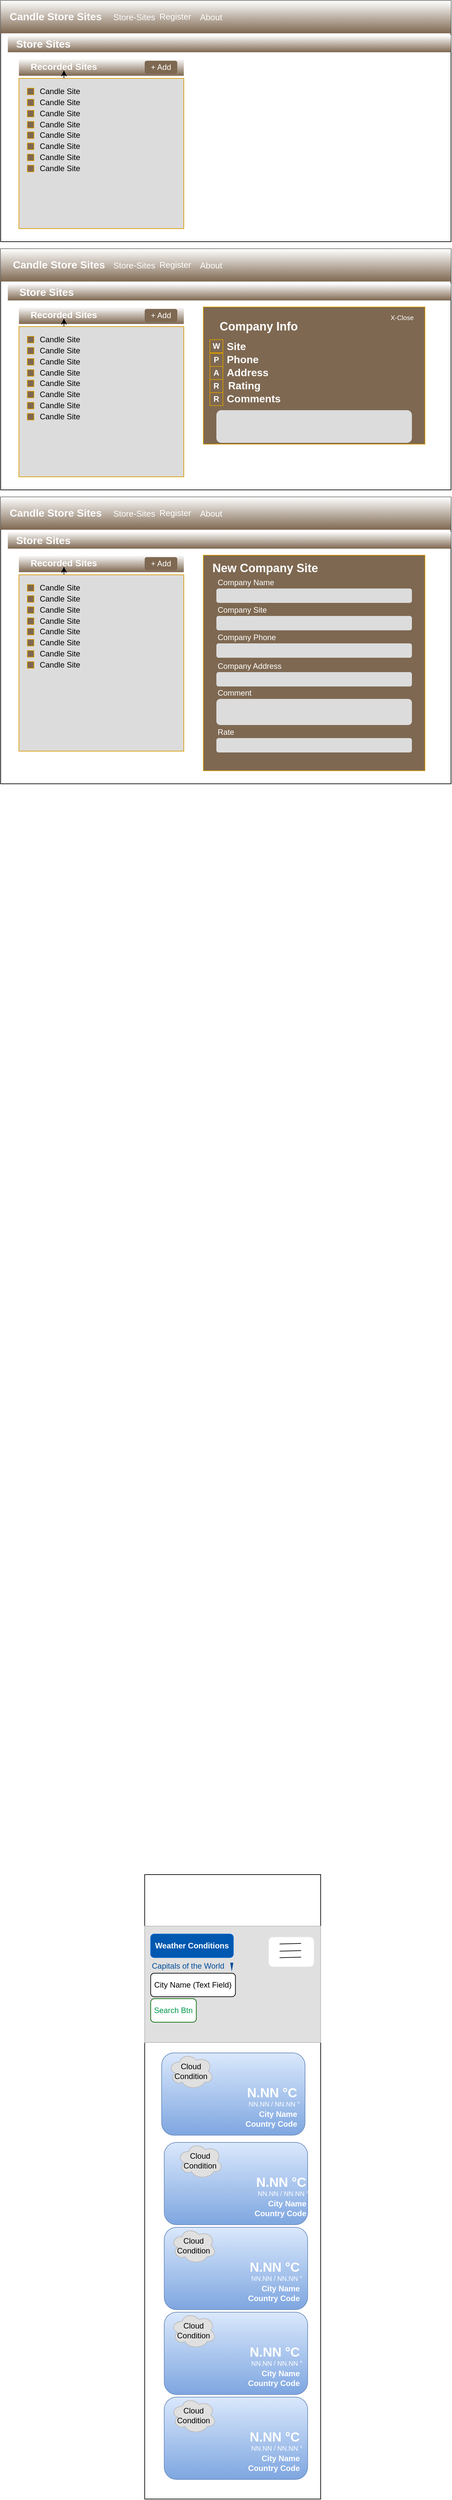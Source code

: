 <mxfile version="14.4.2" type="device"><diagram id="SYFyoVIy83W2BZnCSEMP" name="Page-1"><mxGraphModel dx="845" dy="673" grid="1" gridSize="10" guides="1" tooltips="1" connect="1" arrows="1" fold="1" page="1" pageScale="1" pageWidth="850" pageHeight="3300" math="0" shadow="0"><root><mxCell id="0"/><mxCell id="1" parent="0"/><mxCell id="ExmeZwgWRi2LQ_JcsiEo-2" value="" style="rounded=0;whiteSpace=wrap;html=1;" parent="1" vertex="1"><mxGeometry x="39" y="81" width="691" height="369" as="geometry"/></mxCell><mxCell id="ExmeZwgWRi2LQ_JcsiEo-24" value="" style="group;fillColor=#7e6851;gradientColor=#ffffff;gradientDirection=north;" parent="1" vertex="1" connectable="0"><mxGeometry x="39" y="81" width="691" height="50" as="geometry"/></mxCell><mxCell id="ExmeZwgWRi2LQ_JcsiEo-8" value="&lt;font color=&quot;#ffffff&quot; size=&quot;1&quot;&gt;&lt;b style=&quot;font-size: 16px&quot;&gt;Candle Store Sites&lt;/b&gt;&lt;/font&gt;" style="rounded=1;whiteSpace=wrap;html=1;fillColor=none;strokeColor=none;" parent="ExmeZwgWRi2LQ_JcsiEo-24" vertex="1"><mxGeometry x="9.09" y="12.07" width="150.91" height="24.14" as="geometry"/></mxCell><mxCell id="ExmeZwgWRi2LQ_JcsiEo-10" value="&lt;font style=&quot;font-size: 13px&quot; color=&quot;#ffffff&quot;&gt;Store-Sites&lt;/font&gt;" style="text;html=1;strokeColor=none;fillColor=none;align=center;verticalAlign=middle;whiteSpace=wrap;rounded=0;" parent="ExmeZwgWRi2LQ_JcsiEo-24" vertex="1"><mxGeometry x="163.658" y="19.89" width="81.829" height="10.216" as="geometry"/></mxCell><mxCell id="anFC3U50DXdzmrsT6j-z-1" value="&lt;font style=&quot;font-size: 13px&quot; color=&quot;#ffffff&quot;&gt;Register&lt;/font&gt;" style="text;html=1;strokeColor=none;fillColor=none;align=center;verticalAlign=middle;whiteSpace=wrap;rounded=0;" vertex="1" parent="ExmeZwgWRi2LQ_JcsiEo-24"><mxGeometry x="227.303" y="18.69" width="81.829" height="11.31" as="geometry"/></mxCell><mxCell id="anFC3U50DXdzmrsT6j-z-2" value="&lt;font style=&quot;font-size: 13px&quot; color=&quot;#ffffff&quot;&gt;About&lt;/font&gt;" style="text;html=1;strokeColor=none;fillColor=none;align=center;verticalAlign=middle;whiteSpace=wrap;rounded=0;" vertex="1" parent="ExmeZwgWRi2LQ_JcsiEo-24"><mxGeometry x="281.855" y="19.89" width="81.829" height="10.216" as="geometry"/></mxCell><mxCell id="ExmeZwgWRi2LQ_JcsiEo-70" value="" style="rounded=0;whiteSpace=wrap;html=1;" parent="1" vertex="1"><mxGeometry x="260" y="2950" width="270" height="956" as="geometry"/></mxCell><mxCell id="ExmeZwgWRi2LQ_JcsiEo-71" value="" style="group" parent="1" vertex="1" connectable="0"><mxGeometry x="260" y="3031" width="270" height="176" as="geometry"/></mxCell><mxCell id="ExmeZwgWRi2LQ_JcsiEo-72" value="" style="rounded=0;whiteSpace=wrap;html=1;strokeColor=#BABABA;fillColor=#E0E0E0;" parent="ExmeZwgWRi2LQ_JcsiEo-71" vertex="1"><mxGeometry y="-2.04" width="270" height="178.04" as="geometry"/></mxCell><mxCell id="ExmeZwgWRi2LQ_JcsiEo-75" value="" style="triangle;whiteSpace=wrap;html=1;direction=south;fillColor=#004C99;strokeColor=#004C99;" parent="ExmeZwgWRi2LQ_JcsiEo-71" vertex="1"><mxGeometry x="131.829" y="54.375" width="3.553" height="10.083" as="geometry"/></mxCell><mxCell id="ExmeZwgWRi2LQ_JcsiEo-73" value="&lt;font color=&quot;#ffffff&quot;&gt;&lt;b&gt;Weather Conditions&lt;/b&gt;&lt;/font&gt;" style="rounded=1;whiteSpace=wrap;html=1;strokeColor=#0066CC;fillColor=#0058B0;" parent="ExmeZwgWRi2LQ_JcsiEo-71" vertex="1"><mxGeometry x="9.2" y="10" width="126.8" height="36" as="geometry"/></mxCell><mxCell id="ExmeZwgWRi2LQ_JcsiEo-74" value="&lt;div&gt;&lt;span&gt;&lt;font color=&quot;#004c99&quot;&gt;Capitals of the World&lt;/font&gt;&lt;/span&gt;&lt;/div&gt;" style="text;html=1;strokeColor=none;fillColor=none;align=left;verticalAlign=middle;whiteSpace=wrap;rounded=0;" parent="ExmeZwgWRi2LQ_JcsiEo-71" vertex="1"><mxGeometry x="9.2" y="46.42" width="120" height="26" as="geometry"/></mxCell><mxCell id="ExmeZwgWRi2LQ_JcsiEo-76" value="City Name (Text Field)" style="rounded=1;whiteSpace=wrap;html=1;" parent="ExmeZwgWRi2LQ_JcsiEo-71" vertex="1"><mxGeometry x="9.2" y="70" width="130" height="36" as="geometry"/></mxCell><mxCell id="ExmeZwgWRi2LQ_JcsiEo-77" value="&lt;font color=&quot;#00994d&quot;&gt;Search Btn&lt;/font&gt;" style="rounded=1;whiteSpace=wrap;html=1;strokeColor=#006600;" parent="ExmeZwgWRi2LQ_JcsiEo-71" vertex="1"><mxGeometry x="9.2" y="109" width="70" height="36" as="geometry"/></mxCell><mxCell id="ExmeZwgWRi2LQ_JcsiEo-123" value="" style="group" parent="ExmeZwgWRi2LQ_JcsiEo-71" vertex="1" connectable="0"><mxGeometry x="190" y="14.38" width="70" height="46" as="geometry"/></mxCell><mxCell id="ExmeZwgWRi2LQ_JcsiEo-116" value="" style="rounded=1;whiteSpace=wrap;html=1;strokeColor=#E6E6E6;fillColor=#FFFFFF;" parent="ExmeZwgWRi2LQ_JcsiEo-123" vertex="1"><mxGeometry width="70" height="46" as="geometry"/></mxCell><mxCell id="ExmeZwgWRi2LQ_JcsiEo-121" value="" style="group" parent="ExmeZwgWRi2LQ_JcsiEo-123" vertex="1" connectable="0"><mxGeometry x="17" y="10.04" width="33" height="27.89" as="geometry"/></mxCell><mxCell id="ExmeZwgWRi2LQ_JcsiEo-117" value="" style="endArrow=none;html=1;" parent="ExmeZwgWRi2LQ_JcsiEo-121" edge="1"><mxGeometry width="50" height="50" relative="1" as="geometry"><mxPoint x="33" as="sourcePoint"/><mxPoint y="0.889" as="targetPoint"/></mxGeometry></mxCell><mxCell id="ExmeZwgWRi2LQ_JcsiEo-118" value="" style="endArrow=none;html=1;" parent="ExmeZwgWRi2LQ_JcsiEo-121" edge="1"><mxGeometry width="50" height="50" relative="1" as="geometry"><mxPoint x="33" y="11.0" as="sourcePoint"/><mxPoint y="11.89" as="targetPoint"/></mxGeometry></mxCell><mxCell id="ExmeZwgWRi2LQ_JcsiEo-119" value="" style="endArrow=none;html=1;" parent="ExmeZwgWRi2LQ_JcsiEo-121" edge="1"><mxGeometry width="50" height="50" relative="1" as="geometry"><mxPoint x="33" y="21.001" as="sourcePoint"/><mxPoint y="21.89" as="targetPoint"/></mxGeometry></mxCell><mxCell id="ExmeZwgWRi2LQ_JcsiEo-78" value="" style="group" parent="1" vertex="1" connectable="0"><mxGeometry x="286" y="3223" width="220" height="126" as="geometry"/></mxCell><mxCell id="ExmeZwgWRi2LQ_JcsiEo-79" value="" style="rounded=1;whiteSpace=wrap;html=1;strokeColor=#6c8ebf;fillColor=#dae8fc;gradientColor=#7ea6e0;" parent="ExmeZwgWRi2LQ_JcsiEo-78" vertex="1"><mxGeometry width="220" height="126" as="geometry"/></mxCell><mxCell id="ExmeZwgWRi2LQ_JcsiEo-80" value="&lt;b&gt;&lt;font color=&quot;#ffffff&quot; style=&quot;font-size: 20px&quot;&gt;N.NN °C&lt;/font&gt;&lt;/b&gt;" style="text;html=1;strokeColor=none;fillColor=none;align=right;verticalAlign=middle;whiteSpace=wrap;rounded=0;" parent="ExmeZwgWRi2LQ_JcsiEo-78" vertex="1"><mxGeometry x="100" y="47" width="110" height="26" as="geometry"/></mxCell><mxCell id="ExmeZwgWRi2LQ_JcsiEo-81" value="&lt;font color=&quot;#ffffff&quot; style=&quot;font-size: 10px&quot;&gt;NN.NN / NN.NN °&lt;/font&gt;" style="text;html=1;strokeColor=none;fillColor=none;align=right;verticalAlign=middle;whiteSpace=wrap;rounded=0;" parent="ExmeZwgWRi2LQ_JcsiEo-78" vertex="1"><mxGeometry x="110" y="65" width="103.5" height="26" as="geometry"/></mxCell><mxCell id="ExmeZwgWRi2LQ_JcsiEo-82" value="&lt;b&gt;&lt;font color=&quot;#ffffff&quot; style=&quot;font-size: 12px&quot;&gt;City Name&lt;/font&gt;&lt;/b&gt;" style="text;html=1;strokeColor=none;fillColor=none;align=right;verticalAlign=middle;whiteSpace=wrap;rounded=0;" parent="ExmeZwgWRi2LQ_JcsiEo-78" vertex="1"><mxGeometry x="110" y="83" width="100" height="21" as="geometry"/></mxCell><mxCell id="ExmeZwgWRi2LQ_JcsiEo-83" value="&lt;b&gt;&lt;font color=&quot;#ffffff&quot; style=&quot;font-size: 12px&quot;&gt;Country Code&lt;/font&gt;&lt;/b&gt;" style="text;html=1;strokeColor=none;fillColor=none;align=right;verticalAlign=middle;whiteSpace=wrap;rounded=0;" parent="ExmeZwgWRi2LQ_JcsiEo-78" vertex="1"><mxGeometry x="110" y="96" width="100" height="26" as="geometry"/></mxCell><mxCell id="ExmeZwgWRi2LQ_JcsiEo-84" value="Cloud Condition" style="ellipse;shape=cloud;whiteSpace=wrap;html=1;strokeColor=#BABABA;fillColor=#E0E0E0;" parent="ExmeZwgWRi2LQ_JcsiEo-78" vertex="1"><mxGeometry x="10" width="70" height="56" as="geometry"/></mxCell><mxCell id="ExmeZwgWRi2LQ_JcsiEo-85" value="" style="group" parent="1" vertex="1" connectable="0"><mxGeometry x="300" y="3360" width="220" height="126" as="geometry"/></mxCell><mxCell id="ExmeZwgWRi2LQ_JcsiEo-86" value="" style="rounded=1;whiteSpace=wrap;html=1;strokeColor=#6c8ebf;fillColor=#dae8fc;gradientColor=#7ea6e0;" parent="ExmeZwgWRi2LQ_JcsiEo-85" vertex="1"><mxGeometry x="-10" width="220" height="126" as="geometry"/></mxCell><mxCell id="ExmeZwgWRi2LQ_JcsiEo-87" value="&lt;b&gt;&lt;font color=&quot;#ffffff&quot; style=&quot;font-size: 20px&quot;&gt;N.NN °C&lt;/font&gt;&lt;/b&gt;" style="text;html=1;strokeColor=none;fillColor=none;align=right;verticalAlign=middle;whiteSpace=wrap;rounded=0;" parent="ExmeZwgWRi2LQ_JcsiEo-85" vertex="1"><mxGeometry x="100" y="47" width="110" height="26" as="geometry"/></mxCell><mxCell id="ExmeZwgWRi2LQ_JcsiEo-88" value="&lt;font color=&quot;#ffffff&quot; style=&quot;font-size: 10px&quot;&gt;NN.NN / NN.NN °&lt;/font&gt;" style="text;html=1;strokeColor=none;fillColor=none;align=right;verticalAlign=middle;whiteSpace=wrap;rounded=0;" parent="ExmeZwgWRi2LQ_JcsiEo-85" vertex="1"><mxGeometry x="110" y="65" width="103.5" height="26" as="geometry"/></mxCell><mxCell id="ExmeZwgWRi2LQ_JcsiEo-89" value="&lt;b&gt;&lt;font color=&quot;#ffffff&quot; style=&quot;font-size: 12px&quot;&gt;City Name&lt;/font&gt;&lt;/b&gt;" style="text;html=1;strokeColor=none;fillColor=none;align=right;verticalAlign=middle;whiteSpace=wrap;rounded=0;" parent="ExmeZwgWRi2LQ_JcsiEo-85" vertex="1"><mxGeometry x="110" y="83" width="100" height="21" as="geometry"/></mxCell><mxCell id="ExmeZwgWRi2LQ_JcsiEo-90" value="&lt;b&gt;&lt;font color=&quot;#ffffff&quot; style=&quot;font-size: 12px&quot;&gt;Country Code&lt;/font&gt;&lt;/b&gt;" style="text;html=1;strokeColor=none;fillColor=none;align=right;verticalAlign=middle;whiteSpace=wrap;rounded=0;" parent="ExmeZwgWRi2LQ_JcsiEo-85" vertex="1"><mxGeometry x="110" y="96" width="100" height="26" as="geometry"/></mxCell><mxCell id="ExmeZwgWRi2LQ_JcsiEo-91" value="Cloud Condition" style="ellipse;shape=cloud;whiteSpace=wrap;html=1;strokeColor=#BABABA;fillColor=#E0E0E0;" parent="ExmeZwgWRi2LQ_JcsiEo-85" vertex="1"><mxGeometry x="10" width="70" height="56" as="geometry"/></mxCell><mxCell id="ExmeZwgWRi2LQ_JcsiEo-92" value="" style="group" parent="1" vertex="1" connectable="0"><mxGeometry x="290" y="3490" width="220" height="126" as="geometry"/></mxCell><mxCell id="ExmeZwgWRi2LQ_JcsiEo-93" value="" style="rounded=1;whiteSpace=wrap;html=1;strokeColor=#6c8ebf;fillColor=#dae8fc;gradientColor=#7ea6e0;" parent="ExmeZwgWRi2LQ_JcsiEo-92" vertex="1"><mxGeometry width="220" height="126" as="geometry"/></mxCell><mxCell id="ExmeZwgWRi2LQ_JcsiEo-94" value="&lt;b&gt;&lt;font color=&quot;#ffffff&quot; style=&quot;font-size: 20px&quot;&gt;N.NN °C&lt;/font&gt;&lt;/b&gt;" style="text;html=1;strokeColor=none;fillColor=none;align=right;verticalAlign=middle;whiteSpace=wrap;rounded=0;" parent="ExmeZwgWRi2LQ_JcsiEo-92" vertex="1"><mxGeometry x="100" y="47" width="110" height="26" as="geometry"/></mxCell><mxCell id="ExmeZwgWRi2LQ_JcsiEo-95" value="&lt;font color=&quot;#ffffff&quot; style=&quot;font-size: 10px&quot;&gt;NN.NN / NN.NN °&lt;/font&gt;" style="text;html=1;strokeColor=none;fillColor=none;align=right;verticalAlign=middle;whiteSpace=wrap;rounded=0;" parent="ExmeZwgWRi2LQ_JcsiEo-92" vertex="1"><mxGeometry x="110" y="65" width="103.5" height="26" as="geometry"/></mxCell><mxCell id="ExmeZwgWRi2LQ_JcsiEo-96" value="&lt;b&gt;&lt;font color=&quot;#ffffff&quot; style=&quot;font-size: 12px&quot;&gt;City Name&lt;/font&gt;&lt;/b&gt;" style="text;html=1;strokeColor=none;fillColor=none;align=right;verticalAlign=middle;whiteSpace=wrap;rounded=0;" parent="ExmeZwgWRi2LQ_JcsiEo-92" vertex="1"><mxGeometry x="110" y="83" width="100" height="21" as="geometry"/></mxCell><mxCell id="ExmeZwgWRi2LQ_JcsiEo-97" value="&lt;b&gt;&lt;font color=&quot;#ffffff&quot; style=&quot;font-size: 12px&quot;&gt;Country Code&lt;/font&gt;&lt;/b&gt;" style="text;html=1;strokeColor=none;fillColor=none;align=right;verticalAlign=middle;whiteSpace=wrap;rounded=0;" parent="ExmeZwgWRi2LQ_JcsiEo-92" vertex="1"><mxGeometry x="110" y="96" width="100" height="26" as="geometry"/></mxCell><mxCell id="ExmeZwgWRi2LQ_JcsiEo-98" value="Cloud Condition" style="ellipse;shape=cloud;whiteSpace=wrap;html=1;strokeColor=#BABABA;fillColor=#E0E0E0;" parent="ExmeZwgWRi2LQ_JcsiEo-92" vertex="1"><mxGeometry x="10" width="70" height="56" as="geometry"/></mxCell><mxCell id="ExmeZwgWRi2LQ_JcsiEo-99" value="" style="group" parent="1" vertex="1" connectable="0"><mxGeometry x="290" y="3620" width="220" height="126" as="geometry"/></mxCell><mxCell id="ExmeZwgWRi2LQ_JcsiEo-100" value="" style="rounded=1;whiteSpace=wrap;html=1;strokeColor=#6c8ebf;fillColor=#dae8fc;gradientColor=#7ea6e0;" parent="ExmeZwgWRi2LQ_JcsiEo-99" vertex="1"><mxGeometry width="220" height="126" as="geometry"/></mxCell><mxCell id="ExmeZwgWRi2LQ_JcsiEo-101" value="&lt;b&gt;&lt;font color=&quot;#ffffff&quot; style=&quot;font-size: 20px&quot;&gt;N.NN °C&lt;/font&gt;&lt;/b&gt;" style="text;html=1;strokeColor=none;fillColor=none;align=right;verticalAlign=middle;whiteSpace=wrap;rounded=0;" parent="ExmeZwgWRi2LQ_JcsiEo-99" vertex="1"><mxGeometry x="100" y="47" width="110" height="26" as="geometry"/></mxCell><mxCell id="ExmeZwgWRi2LQ_JcsiEo-102" value="&lt;font color=&quot;#ffffff&quot; style=&quot;font-size: 10px&quot;&gt;NN.NN / NN.NN °&lt;/font&gt;" style="text;html=1;strokeColor=none;fillColor=none;align=right;verticalAlign=middle;whiteSpace=wrap;rounded=0;" parent="ExmeZwgWRi2LQ_JcsiEo-99" vertex="1"><mxGeometry x="110" y="65" width="103.5" height="26" as="geometry"/></mxCell><mxCell id="ExmeZwgWRi2LQ_JcsiEo-103" value="&lt;b&gt;&lt;font color=&quot;#ffffff&quot; style=&quot;font-size: 12px&quot;&gt;City Name&lt;/font&gt;&lt;/b&gt;" style="text;html=1;strokeColor=none;fillColor=none;align=right;verticalAlign=middle;whiteSpace=wrap;rounded=0;" parent="ExmeZwgWRi2LQ_JcsiEo-99" vertex="1"><mxGeometry x="110" y="83" width="100" height="21" as="geometry"/></mxCell><mxCell id="ExmeZwgWRi2LQ_JcsiEo-104" value="&lt;b&gt;&lt;font color=&quot;#ffffff&quot; style=&quot;font-size: 12px&quot;&gt;Country Code&lt;/font&gt;&lt;/b&gt;" style="text;html=1;strokeColor=none;fillColor=none;align=right;verticalAlign=middle;whiteSpace=wrap;rounded=0;" parent="ExmeZwgWRi2LQ_JcsiEo-99" vertex="1"><mxGeometry x="110" y="96" width="100" height="26" as="geometry"/></mxCell><mxCell id="ExmeZwgWRi2LQ_JcsiEo-105" value="Cloud Condition" style="ellipse;shape=cloud;whiteSpace=wrap;html=1;strokeColor=#BABABA;fillColor=#E0E0E0;" parent="ExmeZwgWRi2LQ_JcsiEo-99" vertex="1"><mxGeometry x="10" width="70" height="56" as="geometry"/></mxCell><mxCell id="ExmeZwgWRi2LQ_JcsiEo-106" value="" style="group" parent="1" vertex="1" connectable="0"><mxGeometry x="290" y="3750" width="220" height="126" as="geometry"/></mxCell><mxCell id="ExmeZwgWRi2LQ_JcsiEo-107" value="" style="rounded=1;whiteSpace=wrap;html=1;strokeColor=#6c8ebf;fillColor=#dae8fc;gradientColor=#7ea6e0;" parent="ExmeZwgWRi2LQ_JcsiEo-106" vertex="1"><mxGeometry width="220" height="126" as="geometry"/></mxCell><mxCell id="ExmeZwgWRi2LQ_JcsiEo-108" value="&lt;b&gt;&lt;font color=&quot;#ffffff&quot; style=&quot;font-size: 20px&quot;&gt;N.NN °C&lt;/font&gt;&lt;/b&gt;" style="text;html=1;strokeColor=none;fillColor=none;align=right;verticalAlign=middle;whiteSpace=wrap;rounded=0;" parent="ExmeZwgWRi2LQ_JcsiEo-106" vertex="1"><mxGeometry x="100" y="47" width="110" height="26" as="geometry"/></mxCell><mxCell id="ExmeZwgWRi2LQ_JcsiEo-109" value="&lt;font color=&quot;#ffffff&quot; style=&quot;font-size: 10px&quot;&gt;NN.NN / NN.NN °&lt;/font&gt;" style="text;html=1;strokeColor=none;fillColor=none;align=right;verticalAlign=middle;whiteSpace=wrap;rounded=0;" parent="ExmeZwgWRi2LQ_JcsiEo-106" vertex="1"><mxGeometry x="110" y="65" width="103.5" height="26" as="geometry"/></mxCell><mxCell id="ExmeZwgWRi2LQ_JcsiEo-110" value="&lt;b&gt;&lt;font color=&quot;#ffffff&quot; style=&quot;font-size: 12px&quot;&gt;City Name&lt;/font&gt;&lt;/b&gt;" style="text;html=1;strokeColor=none;fillColor=none;align=right;verticalAlign=middle;whiteSpace=wrap;rounded=0;" parent="ExmeZwgWRi2LQ_JcsiEo-106" vertex="1"><mxGeometry x="110" y="83" width="100" height="21" as="geometry"/></mxCell><mxCell id="ExmeZwgWRi2LQ_JcsiEo-111" value="&lt;b&gt;&lt;font color=&quot;#ffffff&quot; style=&quot;font-size: 12px&quot;&gt;Country Code&lt;/font&gt;&lt;/b&gt;" style="text;html=1;strokeColor=none;fillColor=none;align=right;verticalAlign=middle;whiteSpace=wrap;rounded=0;" parent="ExmeZwgWRi2LQ_JcsiEo-106" vertex="1"><mxGeometry x="110" y="96" width="100" height="26" as="geometry"/></mxCell><mxCell id="ExmeZwgWRi2LQ_JcsiEo-112" value="Cloud Condition" style="ellipse;shape=cloud;whiteSpace=wrap;html=1;strokeColor=#BABABA;fillColor=#E0E0E0;" parent="ExmeZwgWRi2LQ_JcsiEo-106" vertex="1"><mxGeometry x="10" width="70" height="56" as="geometry"/></mxCell><mxCell id="anFC3U50DXdzmrsT6j-z-3" value="" style="group;fillColor=#7e6851;gradientColor=#ffffff;gradientDirection=north;" vertex="1" connectable="0" parent="1"><mxGeometry x="50" y="134" width="680" height="26" as="geometry"/></mxCell><mxCell id="anFC3U50DXdzmrsT6j-z-4" value="&lt;font color=&quot;#ffffff&quot; size=&quot;1&quot;&gt;&lt;b style=&quot;font-size: 16px&quot;&gt;Store Sites&lt;/b&gt;&lt;/font&gt;" style="rounded=1;whiteSpace=wrap;html=1;fillColor=none;strokeColor=none;" vertex="1" parent="anFC3U50DXdzmrsT6j-z-3"><mxGeometry x="8.95" y="6.28" width="91.05" height="12.55" as="geometry"/></mxCell><mxCell id="anFC3U50DXdzmrsT6j-z-8" value="" style="group;fillColor=#7e6851;gradientColor=#ffffff;gradientDirection=north;" vertex="1" connectable="0" parent="1"><mxGeometry x="67" y="170" width="253" height="26" as="geometry"/></mxCell><mxCell id="anFC3U50DXdzmrsT6j-z-9" value="&lt;font color=&quot;#ffffff&quot; style=&quot;font-size: 14px&quot;&gt;&lt;b&gt;Recorded Sites&lt;br&gt;&lt;/b&gt;&lt;/font&gt;" style="rounded=1;whiteSpace=wrap;html=1;fillColor=none;strokeColor=none;" vertex="1" parent="anFC3U50DXdzmrsT6j-z-8"><mxGeometry x="2.277" y="5.28" width="133.71" height="12.55" as="geometry"/></mxCell><mxCell id="anFC3U50DXdzmrsT6j-z-10" style="edgeStyle=orthogonalEdgeStyle;rounded=0;orthogonalLoop=1;jettySize=auto;html=1;exitX=0.5;exitY=1;exitDx=0;exitDy=0;" edge="1" parent="anFC3U50DXdzmrsT6j-z-8" source="anFC3U50DXdzmrsT6j-z-9" target="anFC3U50DXdzmrsT6j-z-9"><mxGeometry relative="1" as="geometry"/></mxCell><mxCell id="anFC3U50DXdzmrsT6j-z-12" value="&lt;font color=&quot;#ffffff&quot;&gt;+ Add&lt;/font&gt;" style="rounded=1;whiteSpace=wrap;html=1;fillColor=#7e6851;strokeColor=none;" vertex="1" parent="anFC3U50DXdzmrsT6j-z-8"><mxGeometry x="193" y="3" width="50" height="20" as="geometry"/></mxCell><mxCell id="anFC3U50DXdzmrsT6j-z-11" value="" style="rounded=1;whiteSpace=wrap;html=1;strokeColor=#D79B00;arcSize=0;fillColor=#dcdcdc;" vertex="1" parent="1"><mxGeometry x="67" y="200" width="253" height="230" as="geometry"/></mxCell><mxCell id="anFC3U50DXdzmrsT6j-z-19" value="" style="group" vertex="1" connectable="0" parent="1"><mxGeometry x="80" y="210" width="90" height="20" as="geometry"/></mxCell><mxCell id="anFC3U50DXdzmrsT6j-z-13" value="Candle Site" style="text;html=1;strokeColor=none;fillColor=none;align=center;verticalAlign=middle;whiteSpace=wrap;rounded=0;" vertex="1" parent="anFC3U50DXdzmrsT6j-z-19"><mxGeometry x="10" width="80" height="20" as="geometry"/></mxCell><mxCell id="anFC3U50DXdzmrsT6j-z-18" value="" style="rounded=0;whiteSpace=wrap;html=1;strokeColor=#D79B00;fillColor=#7E6851;gradientColor=none;" vertex="1" parent="anFC3U50DXdzmrsT6j-z-19"><mxGeometry y="5" width="10" height="10" as="geometry"/></mxCell><mxCell id="anFC3U50DXdzmrsT6j-z-20" value="" style="group" vertex="1" connectable="0" parent="1"><mxGeometry x="80" y="227" width="90" height="20" as="geometry"/></mxCell><mxCell id="anFC3U50DXdzmrsT6j-z-21" value="Candle Site" style="text;html=1;strokeColor=none;fillColor=none;align=center;verticalAlign=middle;whiteSpace=wrap;rounded=0;" vertex="1" parent="anFC3U50DXdzmrsT6j-z-20"><mxGeometry x="10" width="80" height="20" as="geometry"/></mxCell><mxCell id="anFC3U50DXdzmrsT6j-z-22" value="" style="rounded=0;whiteSpace=wrap;html=1;strokeColor=#D79B00;fillColor=#7E6851;gradientColor=none;" vertex="1" parent="anFC3U50DXdzmrsT6j-z-20"><mxGeometry y="5" width="10" height="10" as="geometry"/></mxCell><mxCell id="anFC3U50DXdzmrsT6j-z-23" value="" style="group" vertex="1" connectable="0" parent="1"><mxGeometry x="80" y="244" width="90" height="20" as="geometry"/></mxCell><mxCell id="anFC3U50DXdzmrsT6j-z-24" value="Candle Site" style="text;html=1;strokeColor=none;fillColor=none;align=center;verticalAlign=middle;whiteSpace=wrap;rounded=0;" vertex="1" parent="anFC3U50DXdzmrsT6j-z-23"><mxGeometry x="10" width="80" height="20" as="geometry"/></mxCell><mxCell id="anFC3U50DXdzmrsT6j-z-25" value="" style="rounded=0;whiteSpace=wrap;html=1;strokeColor=#D79B00;fillColor=#7E6851;gradientColor=none;" vertex="1" parent="anFC3U50DXdzmrsT6j-z-23"><mxGeometry y="5" width="10" height="10" as="geometry"/></mxCell><mxCell id="anFC3U50DXdzmrsT6j-z-26" value="" style="group" vertex="1" connectable="0" parent="1"><mxGeometry x="80" y="261" width="90" height="20" as="geometry"/></mxCell><mxCell id="anFC3U50DXdzmrsT6j-z-27" value="Candle Site" style="text;html=1;strokeColor=none;fillColor=none;align=center;verticalAlign=middle;whiteSpace=wrap;rounded=0;" vertex="1" parent="anFC3U50DXdzmrsT6j-z-26"><mxGeometry x="10" width="80" height="20" as="geometry"/></mxCell><mxCell id="anFC3U50DXdzmrsT6j-z-28" value="" style="rounded=0;whiteSpace=wrap;html=1;strokeColor=#D79B00;fillColor=#7E6851;gradientColor=none;" vertex="1" parent="anFC3U50DXdzmrsT6j-z-26"><mxGeometry y="5" width="10" height="10" as="geometry"/></mxCell><mxCell id="anFC3U50DXdzmrsT6j-z-29" value="" style="group" vertex="1" connectable="0" parent="1"><mxGeometry x="80" y="277" width="90" height="20" as="geometry"/></mxCell><mxCell id="anFC3U50DXdzmrsT6j-z-30" value="Candle Site" style="text;html=1;strokeColor=none;fillColor=none;align=center;verticalAlign=middle;whiteSpace=wrap;rounded=0;" vertex="1" parent="anFC3U50DXdzmrsT6j-z-29"><mxGeometry x="10" width="80" height="20" as="geometry"/></mxCell><mxCell id="anFC3U50DXdzmrsT6j-z-31" value="" style="rounded=0;whiteSpace=wrap;html=1;strokeColor=#D79B00;fillColor=#7E6851;gradientColor=none;" vertex="1" parent="anFC3U50DXdzmrsT6j-z-29"><mxGeometry y="5" width="10" height="10" as="geometry"/></mxCell><mxCell id="anFC3U50DXdzmrsT6j-z-32" value="" style="group" vertex="1" connectable="0" parent="1"><mxGeometry x="80" y="294" width="90" height="20" as="geometry"/></mxCell><mxCell id="anFC3U50DXdzmrsT6j-z-33" value="Candle Site" style="text;html=1;strokeColor=none;fillColor=none;align=center;verticalAlign=middle;whiteSpace=wrap;rounded=0;" vertex="1" parent="anFC3U50DXdzmrsT6j-z-32"><mxGeometry x="10" width="80" height="20" as="geometry"/></mxCell><mxCell id="anFC3U50DXdzmrsT6j-z-34" value="" style="rounded=0;whiteSpace=wrap;html=1;strokeColor=#D79B00;fillColor=#7E6851;gradientColor=none;" vertex="1" parent="anFC3U50DXdzmrsT6j-z-32"><mxGeometry y="5" width="10" height="10" as="geometry"/></mxCell><mxCell id="anFC3U50DXdzmrsT6j-z-35" value="" style="group" vertex="1" connectable="0" parent="1"><mxGeometry x="80" y="311" width="90" height="20" as="geometry"/></mxCell><mxCell id="anFC3U50DXdzmrsT6j-z-36" value="Candle Site" style="text;html=1;strokeColor=none;fillColor=none;align=center;verticalAlign=middle;whiteSpace=wrap;rounded=0;" vertex="1" parent="anFC3U50DXdzmrsT6j-z-35"><mxGeometry x="10" width="80" height="20" as="geometry"/></mxCell><mxCell id="anFC3U50DXdzmrsT6j-z-37" value="" style="rounded=0;whiteSpace=wrap;html=1;strokeColor=#D79B00;fillColor=#7E6851;gradientColor=none;" vertex="1" parent="anFC3U50DXdzmrsT6j-z-35"><mxGeometry y="5" width="10" height="10" as="geometry"/></mxCell><mxCell id="anFC3U50DXdzmrsT6j-z-38" value="" style="group" vertex="1" connectable="0" parent="1"><mxGeometry x="80" y="328" width="90" height="20" as="geometry"/></mxCell><mxCell id="anFC3U50DXdzmrsT6j-z-39" value="Candle Site" style="text;html=1;strokeColor=none;fillColor=none;align=center;verticalAlign=middle;whiteSpace=wrap;rounded=0;" vertex="1" parent="anFC3U50DXdzmrsT6j-z-38"><mxGeometry x="10" width="80" height="20" as="geometry"/></mxCell><mxCell id="anFC3U50DXdzmrsT6j-z-40" value="" style="rounded=0;whiteSpace=wrap;html=1;strokeColor=#D79B00;fillColor=#7E6851;gradientColor=none;" vertex="1" parent="anFC3U50DXdzmrsT6j-z-38"><mxGeometry y="5" width="10" height="10" as="geometry"/></mxCell><mxCell id="anFC3U50DXdzmrsT6j-z-41" value="" style="rounded=0;whiteSpace=wrap;html=1;" vertex="1" parent="1"><mxGeometry x="39" y="461" width="691" height="369" as="geometry"/></mxCell><mxCell id="anFC3U50DXdzmrsT6j-z-42" value="" style="group;fillColor=#7e6851;gradientColor=#ffffff;gradientDirection=north;" vertex="1" connectable="0" parent="1"><mxGeometry x="39" y="461" width="691" height="50" as="geometry"/></mxCell><mxCell id="anFC3U50DXdzmrsT6j-z-43" value="&lt;font color=&quot;#ffffff&quot; size=&quot;1&quot;&gt;&lt;b style=&quot;font-size: 16px&quot;&gt;Candle Store Sites&lt;/b&gt;&lt;/font&gt;" style="rounded=1;whiteSpace=wrap;html=1;fillColor=none;strokeColor=none;" vertex="1" parent="anFC3U50DXdzmrsT6j-z-42"><mxGeometry x="9.09" y="12.07" width="160.91" height="24.14" as="geometry"/></mxCell><mxCell id="anFC3U50DXdzmrsT6j-z-44" value="&lt;font style=&quot;font-size: 13px&quot; color=&quot;#ffffff&quot;&gt;Store-Sites&lt;/font&gt;" style="text;html=1;strokeColor=none;fillColor=none;align=center;verticalAlign=middle;whiteSpace=wrap;rounded=0;" vertex="1" parent="anFC3U50DXdzmrsT6j-z-42"><mxGeometry x="163.658" y="19.89" width="81.829" height="10.216" as="geometry"/></mxCell><mxCell id="anFC3U50DXdzmrsT6j-z-45" value="&lt;font style=&quot;font-size: 13px&quot; color=&quot;#ffffff&quot;&gt;Register&lt;/font&gt;" style="text;html=1;strokeColor=none;fillColor=none;align=center;verticalAlign=middle;whiteSpace=wrap;rounded=0;" vertex="1" parent="anFC3U50DXdzmrsT6j-z-42"><mxGeometry x="227.303" y="18.69" width="81.829" height="11.31" as="geometry"/></mxCell><mxCell id="anFC3U50DXdzmrsT6j-z-46" value="&lt;font style=&quot;font-size: 13px&quot; color=&quot;#ffffff&quot;&gt;About&lt;/font&gt;" style="text;html=1;strokeColor=none;fillColor=none;align=center;verticalAlign=middle;whiteSpace=wrap;rounded=0;" vertex="1" parent="anFC3U50DXdzmrsT6j-z-42"><mxGeometry x="281.855" y="19.89" width="81.829" height="10.216" as="geometry"/></mxCell><mxCell id="anFC3U50DXdzmrsT6j-z-47" value="" style="group;fillColor=#7e6851;gradientColor=#ffffff;gradientDirection=north;" vertex="1" connectable="0" parent="1"><mxGeometry x="50" y="514" width="680" height="26" as="geometry"/></mxCell><mxCell id="anFC3U50DXdzmrsT6j-z-48" value="&lt;font color=&quot;#ffffff&quot; size=&quot;1&quot;&gt;&lt;b style=&quot;font-size: 16px&quot;&gt;Store Sites&lt;/b&gt;&lt;/font&gt;" style="rounded=1;whiteSpace=wrap;html=1;fillColor=none;strokeColor=none;" vertex="1" parent="anFC3U50DXdzmrsT6j-z-47"><mxGeometry x="8.95" y="6.28" width="101.05" height="12.55" as="geometry"/></mxCell><mxCell id="anFC3U50DXdzmrsT6j-z-49" value="" style="group;fillColor=#7e6851;gradientColor=#ffffff;gradientDirection=north;" vertex="1" connectable="0" parent="1"><mxGeometry x="67" y="550" width="253" height="26" as="geometry"/></mxCell><mxCell id="anFC3U50DXdzmrsT6j-z-50" value="&lt;font color=&quot;#ffffff&quot; style=&quot;font-size: 14px&quot;&gt;&lt;b&gt;Recorded Sites&lt;br&gt;&lt;/b&gt;&lt;/font&gt;" style="rounded=1;whiteSpace=wrap;html=1;fillColor=none;strokeColor=none;" vertex="1" parent="anFC3U50DXdzmrsT6j-z-49"><mxGeometry x="2.277" y="5.28" width="133.71" height="12.55" as="geometry"/></mxCell><mxCell id="anFC3U50DXdzmrsT6j-z-51" style="edgeStyle=orthogonalEdgeStyle;rounded=0;orthogonalLoop=1;jettySize=auto;html=1;exitX=0.5;exitY=1;exitDx=0;exitDy=0;" edge="1" parent="anFC3U50DXdzmrsT6j-z-49" source="anFC3U50DXdzmrsT6j-z-50" target="anFC3U50DXdzmrsT6j-z-50"><mxGeometry relative="1" as="geometry"/></mxCell><mxCell id="anFC3U50DXdzmrsT6j-z-52" value="&lt;font color=&quot;#ffffff&quot;&gt;+ Add&lt;/font&gt;" style="rounded=1;whiteSpace=wrap;html=1;fillColor=#7e6851;strokeColor=none;" vertex="1" parent="anFC3U50DXdzmrsT6j-z-49"><mxGeometry x="193" y="3" width="50" height="20" as="geometry"/></mxCell><mxCell id="anFC3U50DXdzmrsT6j-z-53" value="" style="rounded=1;whiteSpace=wrap;html=1;strokeColor=#D79B00;arcSize=0;fillColor=#dcdcdc;" vertex="1" parent="1"><mxGeometry x="67" y="580" width="253" height="230" as="geometry"/></mxCell><mxCell id="anFC3U50DXdzmrsT6j-z-54" value="" style="group" vertex="1" connectable="0" parent="1"><mxGeometry x="80" y="590" width="90" height="20" as="geometry"/></mxCell><mxCell id="anFC3U50DXdzmrsT6j-z-55" value="Candle Site" style="text;html=1;strokeColor=none;fillColor=none;align=center;verticalAlign=middle;whiteSpace=wrap;rounded=0;" vertex="1" parent="anFC3U50DXdzmrsT6j-z-54"><mxGeometry x="10" width="80" height="20" as="geometry"/></mxCell><mxCell id="anFC3U50DXdzmrsT6j-z-56" value="" style="rounded=0;whiteSpace=wrap;html=1;strokeColor=#D79B00;fillColor=#7E6851;gradientColor=none;" vertex="1" parent="anFC3U50DXdzmrsT6j-z-54"><mxGeometry y="5" width="10" height="10" as="geometry"/></mxCell><mxCell id="anFC3U50DXdzmrsT6j-z-57" value="" style="group" vertex="1" connectable="0" parent="1"><mxGeometry x="80" y="607" width="90" height="20" as="geometry"/></mxCell><mxCell id="anFC3U50DXdzmrsT6j-z-58" value="Candle Site" style="text;html=1;strokeColor=none;fillColor=none;align=center;verticalAlign=middle;whiteSpace=wrap;rounded=0;" vertex="1" parent="anFC3U50DXdzmrsT6j-z-57"><mxGeometry x="10" width="80" height="20" as="geometry"/></mxCell><mxCell id="anFC3U50DXdzmrsT6j-z-59" value="" style="rounded=0;whiteSpace=wrap;html=1;strokeColor=#D79B00;fillColor=#7E6851;gradientColor=none;" vertex="1" parent="anFC3U50DXdzmrsT6j-z-57"><mxGeometry y="5" width="10" height="10" as="geometry"/></mxCell><mxCell id="anFC3U50DXdzmrsT6j-z-60" value="" style="group" vertex="1" connectable="0" parent="1"><mxGeometry x="80" y="624" width="90" height="20" as="geometry"/></mxCell><mxCell id="anFC3U50DXdzmrsT6j-z-61" value="Candle Site" style="text;html=1;strokeColor=none;fillColor=none;align=center;verticalAlign=middle;whiteSpace=wrap;rounded=0;" vertex="1" parent="anFC3U50DXdzmrsT6j-z-60"><mxGeometry x="10" width="80" height="20" as="geometry"/></mxCell><mxCell id="anFC3U50DXdzmrsT6j-z-62" value="" style="rounded=0;whiteSpace=wrap;html=1;strokeColor=#D79B00;fillColor=#7E6851;gradientColor=none;" vertex="1" parent="anFC3U50DXdzmrsT6j-z-60"><mxGeometry y="5" width="10" height="10" as="geometry"/></mxCell><mxCell id="anFC3U50DXdzmrsT6j-z-63" value="" style="group" vertex="1" connectable="0" parent="1"><mxGeometry x="80" y="641" width="90" height="20" as="geometry"/></mxCell><mxCell id="anFC3U50DXdzmrsT6j-z-64" value="Candle Site" style="text;html=1;strokeColor=none;fillColor=none;align=center;verticalAlign=middle;whiteSpace=wrap;rounded=0;" vertex="1" parent="anFC3U50DXdzmrsT6j-z-63"><mxGeometry x="10" width="80" height="20" as="geometry"/></mxCell><mxCell id="anFC3U50DXdzmrsT6j-z-65" value="" style="rounded=0;whiteSpace=wrap;html=1;strokeColor=#D79B00;fillColor=#7E6851;gradientColor=none;" vertex="1" parent="anFC3U50DXdzmrsT6j-z-63"><mxGeometry y="5" width="10" height="10" as="geometry"/></mxCell><mxCell id="anFC3U50DXdzmrsT6j-z-66" value="" style="group" vertex="1" connectable="0" parent="1"><mxGeometry x="80" y="657" width="90" height="20" as="geometry"/></mxCell><mxCell id="anFC3U50DXdzmrsT6j-z-67" value="Candle Site" style="text;html=1;strokeColor=none;fillColor=none;align=center;verticalAlign=middle;whiteSpace=wrap;rounded=0;" vertex="1" parent="anFC3U50DXdzmrsT6j-z-66"><mxGeometry x="10" width="80" height="20" as="geometry"/></mxCell><mxCell id="anFC3U50DXdzmrsT6j-z-68" value="" style="rounded=0;whiteSpace=wrap;html=1;strokeColor=#D79B00;fillColor=#7E6851;gradientColor=none;" vertex="1" parent="anFC3U50DXdzmrsT6j-z-66"><mxGeometry y="5" width="10" height="10" as="geometry"/></mxCell><mxCell id="anFC3U50DXdzmrsT6j-z-69" value="" style="group" vertex="1" connectable="0" parent="1"><mxGeometry x="80" y="674" width="90" height="20" as="geometry"/></mxCell><mxCell id="anFC3U50DXdzmrsT6j-z-70" value="Candle Site" style="text;html=1;strokeColor=none;fillColor=none;align=center;verticalAlign=middle;whiteSpace=wrap;rounded=0;" vertex="1" parent="anFC3U50DXdzmrsT6j-z-69"><mxGeometry x="10" width="80" height="20" as="geometry"/></mxCell><mxCell id="anFC3U50DXdzmrsT6j-z-71" value="" style="rounded=0;whiteSpace=wrap;html=1;strokeColor=#D79B00;fillColor=#7E6851;gradientColor=none;" vertex="1" parent="anFC3U50DXdzmrsT6j-z-69"><mxGeometry y="5" width="10" height="10" as="geometry"/></mxCell><mxCell id="anFC3U50DXdzmrsT6j-z-72" value="" style="group" vertex="1" connectable="0" parent="1"><mxGeometry x="80" y="691" width="90" height="20" as="geometry"/></mxCell><mxCell id="anFC3U50DXdzmrsT6j-z-73" value="Candle Site" style="text;html=1;strokeColor=none;fillColor=none;align=center;verticalAlign=middle;whiteSpace=wrap;rounded=0;" vertex="1" parent="anFC3U50DXdzmrsT6j-z-72"><mxGeometry x="10" width="80" height="20" as="geometry"/></mxCell><mxCell id="anFC3U50DXdzmrsT6j-z-74" value="" style="rounded=0;whiteSpace=wrap;html=1;strokeColor=#D79B00;fillColor=#7E6851;gradientColor=none;" vertex="1" parent="anFC3U50DXdzmrsT6j-z-72"><mxGeometry y="5" width="10" height="10" as="geometry"/></mxCell><mxCell id="anFC3U50DXdzmrsT6j-z-75" value="" style="group" vertex="1" connectable="0" parent="1"><mxGeometry x="80" y="708" width="90" height="20" as="geometry"/></mxCell><mxCell id="anFC3U50DXdzmrsT6j-z-76" value="Candle Site" style="text;html=1;strokeColor=none;fillColor=none;align=center;verticalAlign=middle;whiteSpace=wrap;rounded=0;" vertex="1" parent="anFC3U50DXdzmrsT6j-z-75"><mxGeometry x="10" width="80" height="20" as="geometry"/></mxCell><mxCell id="anFC3U50DXdzmrsT6j-z-77" value="" style="rounded=0;whiteSpace=wrap;html=1;strokeColor=#D79B00;fillColor=#7E6851;gradientColor=none;" vertex="1" parent="anFC3U50DXdzmrsT6j-z-75"><mxGeometry y="5" width="10" height="10" as="geometry"/></mxCell><mxCell id="anFC3U50DXdzmrsT6j-z-78" value="" style="rounded=0;whiteSpace=wrap;html=1;" vertex="1" parent="1"><mxGeometry x="39" y="841" width="691" height="439" as="geometry"/></mxCell><mxCell id="anFC3U50DXdzmrsT6j-z-79" value="" style="group;fillColor=#7e6851;gradientColor=#ffffff;gradientDirection=north;" vertex="1" connectable="0" parent="1"><mxGeometry x="39" y="841" width="691" height="50" as="geometry"/></mxCell><mxCell id="anFC3U50DXdzmrsT6j-z-80" value="&lt;font color=&quot;#ffffff&quot; size=&quot;1&quot;&gt;&lt;b style=&quot;font-size: 16px&quot;&gt;Candle Store Sites&lt;/b&gt;&lt;/font&gt;" style="rounded=1;whiteSpace=wrap;html=1;fillColor=none;strokeColor=none;" vertex="1" parent="anFC3U50DXdzmrsT6j-z-79"><mxGeometry x="9.09" y="12.07" width="150.91" height="24.14" as="geometry"/></mxCell><mxCell id="anFC3U50DXdzmrsT6j-z-81" value="&lt;font style=&quot;font-size: 13px&quot; color=&quot;#ffffff&quot;&gt;Store-Sites&lt;/font&gt;" style="text;html=1;strokeColor=none;fillColor=none;align=center;verticalAlign=middle;whiteSpace=wrap;rounded=0;" vertex="1" parent="anFC3U50DXdzmrsT6j-z-79"><mxGeometry x="163.658" y="19.89" width="81.829" height="10.216" as="geometry"/></mxCell><mxCell id="anFC3U50DXdzmrsT6j-z-82" value="&lt;font style=&quot;font-size: 13px&quot; color=&quot;#ffffff&quot;&gt;Register&lt;/font&gt;" style="text;html=1;strokeColor=none;fillColor=none;align=center;verticalAlign=middle;whiteSpace=wrap;rounded=0;" vertex="1" parent="anFC3U50DXdzmrsT6j-z-79"><mxGeometry x="227.303" y="18.69" width="81.829" height="11.31" as="geometry"/></mxCell><mxCell id="anFC3U50DXdzmrsT6j-z-83" value="&lt;font style=&quot;font-size: 13px&quot; color=&quot;#ffffff&quot;&gt;About&lt;/font&gt;" style="text;html=1;strokeColor=none;fillColor=none;align=center;verticalAlign=middle;whiteSpace=wrap;rounded=0;" vertex="1" parent="anFC3U50DXdzmrsT6j-z-79"><mxGeometry x="281.855" y="19.89" width="81.829" height="10.216" as="geometry"/></mxCell><mxCell id="anFC3U50DXdzmrsT6j-z-84" value="" style="group;fillColor=#7e6851;gradientColor=#ffffff;gradientDirection=north;" vertex="1" connectable="0" parent="1"><mxGeometry x="50" y="894" width="680" height="26" as="geometry"/></mxCell><mxCell id="anFC3U50DXdzmrsT6j-z-85" value="&lt;font color=&quot;#ffffff&quot; size=&quot;1&quot;&gt;&lt;b style=&quot;font-size: 16px&quot;&gt;Store Sites&lt;/b&gt;&lt;/font&gt;" style="rounded=1;whiteSpace=wrap;html=1;fillColor=none;strokeColor=none;" vertex="1" parent="anFC3U50DXdzmrsT6j-z-84"><mxGeometry x="8.95" y="6.28" width="91.05" height="12.55" as="geometry"/></mxCell><mxCell id="anFC3U50DXdzmrsT6j-z-86" value="" style="group;fillColor=#7e6851;gradientColor=#ffffff;gradientDirection=north;" vertex="1" connectable="0" parent="1"><mxGeometry x="67" y="930" width="253" height="26" as="geometry"/></mxCell><mxCell id="anFC3U50DXdzmrsT6j-z-87" value="&lt;font color=&quot;#ffffff&quot; style=&quot;font-size: 14px&quot;&gt;&lt;b&gt;Recorded Sites&lt;br&gt;&lt;/b&gt;&lt;/font&gt;" style="rounded=1;whiteSpace=wrap;html=1;fillColor=none;strokeColor=none;" vertex="1" parent="anFC3U50DXdzmrsT6j-z-86"><mxGeometry x="2.277" y="5.28" width="133.71" height="12.55" as="geometry"/></mxCell><mxCell id="anFC3U50DXdzmrsT6j-z-88" style="edgeStyle=orthogonalEdgeStyle;rounded=0;orthogonalLoop=1;jettySize=auto;html=1;exitX=0.5;exitY=1;exitDx=0;exitDy=0;" edge="1" parent="anFC3U50DXdzmrsT6j-z-86" source="anFC3U50DXdzmrsT6j-z-87" target="anFC3U50DXdzmrsT6j-z-87"><mxGeometry relative="1" as="geometry"/></mxCell><mxCell id="anFC3U50DXdzmrsT6j-z-89" value="&lt;font color=&quot;#ffffff&quot;&gt;+ Add&lt;/font&gt;" style="rounded=1;whiteSpace=wrap;html=1;fillColor=#7e6851;strokeColor=none;" vertex="1" parent="anFC3U50DXdzmrsT6j-z-86"><mxGeometry x="193" y="3" width="50" height="20" as="geometry"/></mxCell><mxCell id="anFC3U50DXdzmrsT6j-z-90" value="" style="rounded=1;whiteSpace=wrap;html=1;strokeColor=#D79B00;arcSize=0;fillColor=#dcdcdc;" vertex="1" parent="1"><mxGeometry x="67" y="960" width="253" height="270" as="geometry"/></mxCell><mxCell id="anFC3U50DXdzmrsT6j-z-91" value="" style="group" vertex="1" connectable="0" parent="1"><mxGeometry x="80" y="970" width="90" height="20" as="geometry"/></mxCell><mxCell id="anFC3U50DXdzmrsT6j-z-92" value="Candle Site" style="text;html=1;strokeColor=none;fillColor=none;align=center;verticalAlign=middle;whiteSpace=wrap;rounded=0;" vertex="1" parent="anFC3U50DXdzmrsT6j-z-91"><mxGeometry x="10" width="80" height="20" as="geometry"/></mxCell><mxCell id="anFC3U50DXdzmrsT6j-z-93" value="" style="rounded=0;whiteSpace=wrap;html=1;strokeColor=#D79B00;fillColor=#7E6851;gradientColor=none;" vertex="1" parent="anFC3U50DXdzmrsT6j-z-91"><mxGeometry y="5" width="10" height="10" as="geometry"/></mxCell><mxCell id="anFC3U50DXdzmrsT6j-z-94" value="" style="group" vertex="1" connectable="0" parent="1"><mxGeometry x="80" y="987" width="90" height="20" as="geometry"/></mxCell><mxCell id="anFC3U50DXdzmrsT6j-z-95" value="Candle Site" style="text;html=1;strokeColor=none;fillColor=none;align=center;verticalAlign=middle;whiteSpace=wrap;rounded=0;" vertex="1" parent="anFC3U50DXdzmrsT6j-z-94"><mxGeometry x="10" width="80" height="20" as="geometry"/></mxCell><mxCell id="anFC3U50DXdzmrsT6j-z-96" value="" style="rounded=0;whiteSpace=wrap;html=1;strokeColor=#D79B00;fillColor=#7E6851;gradientColor=none;" vertex="1" parent="anFC3U50DXdzmrsT6j-z-94"><mxGeometry y="5" width="10" height="10" as="geometry"/></mxCell><mxCell id="anFC3U50DXdzmrsT6j-z-97" value="" style="group" vertex="1" connectable="0" parent="1"><mxGeometry x="80" y="1004" width="90" height="20" as="geometry"/></mxCell><mxCell id="anFC3U50DXdzmrsT6j-z-98" value="Candle Site" style="text;html=1;strokeColor=none;fillColor=none;align=center;verticalAlign=middle;whiteSpace=wrap;rounded=0;" vertex="1" parent="anFC3U50DXdzmrsT6j-z-97"><mxGeometry x="10" width="80" height="20" as="geometry"/></mxCell><mxCell id="anFC3U50DXdzmrsT6j-z-99" value="" style="rounded=0;whiteSpace=wrap;html=1;strokeColor=#D79B00;fillColor=#7E6851;gradientColor=none;" vertex="1" parent="anFC3U50DXdzmrsT6j-z-97"><mxGeometry y="5" width="10" height="10" as="geometry"/></mxCell><mxCell id="anFC3U50DXdzmrsT6j-z-100" value="" style="group" vertex="1" connectable="0" parent="1"><mxGeometry x="80" y="1021" width="90" height="20" as="geometry"/></mxCell><mxCell id="anFC3U50DXdzmrsT6j-z-101" value="Candle Site" style="text;html=1;strokeColor=none;fillColor=none;align=center;verticalAlign=middle;whiteSpace=wrap;rounded=0;" vertex="1" parent="anFC3U50DXdzmrsT6j-z-100"><mxGeometry x="10" width="80" height="20" as="geometry"/></mxCell><mxCell id="anFC3U50DXdzmrsT6j-z-102" value="" style="rounded=0;whiteSpace=wrap;html=1;strokeColor=#D79B00;fillColor=#7E6851;gradientColor=none;" vertex="1" parent="anFC3U50DXdzmrsT6j-z-100"><mxGeometry y="5" width="10" height="10" as="geometry"/></mxCell><mxCell id="anFC3U50DXdzmrsT6j-z-103" value="" style="group" vertex="1" connectable="0" parent="1"><mxGeometry x="80" y="1037" width="90" height="20" as="geometry"/></mxCell><mxCell id="anFC3U50DXdzmrsT6j-z-104" value="Candle Site" style="text;html=1;strokeColor=none;fillColor=none;align=center;verticalAlign=middle;whiteSpace=wrap;rounded=0;" vertex="1" parent="anFC3U50DXdzmrsT6j-z-103"><mxGeometry x="10" width="80" height="20" as="geometry"/></mxCell><mxCell id="anFC3U50DXdzmrsT6j-z-105" value="" style="rounded=0;whiteSpace=wrap;html=1;strokeColor=#D79B00;fillColor=#7E6851;gradientColor=none;" vertex="1" parent="anFC3U50DXdzmrsT6j-z-103"><mxGeometry y="5" width="10" height="10" as="geometry"/></mxCell><mxCell id="anFC3U50DXdzmrsT6j-z-106" value="" style="group" vertex="1" connectable="0" parent="1"><mxGeometry x="80" y="1054" width="90" height="20" as="geometry"/></mxCell><mxCell id="anFC3U50DXdzmrsT6j-z-107" value="Candle Site" style="text;html=1;strokeColor=none;fillColor=none;align=center;verticalAlign=middle;whiteSpace=wrap;rounded=0;" vertex="1" parent="anFC3U50DXdzmrsT6j-z-106"><mxGeometry x="10" width="80" height="20" as="geometry"/></mxCell><mxCell id="anFC3U50DXdzmrsT6j-z-108" value="" style="rounded=0;whiteSpace=wrap;html=1;strokeColor=#D79B00;fillColor=#7E6851;gradientColor=none;" vertex="1" parent="anFC3U50DXdzmrsT6j-z-106"><mxGeometry y="5" width="10" height="10" as="geometry"/></mxCell><mxCell id="anFC3U50DXdzmrsT6j-z-109" value="" style="group" vertex="1" connectable="0" parent="1"><mxGeometry x="80" y="1071" width="90" height="20" as="geometry"/></mxCell><mxCell id="anFC3U50DXdzmrsT6j-z-110" value="Candle Site" style="text;html=1;strokeColor=none;fillColor=none;align=center;verticalAlign=middle;whiteSpace=wrap;rounded=0;" vertex="1" parent="anFC3U50DXdzmrsT6j-z-109"><mxGeometry x="10" width="80" height="20" as="geometry"/></mxCell><mxCell id="anFC3U50DXdzmrsT6j-z-111" value="" style="rounded=0;whiteSpace=wrap;html=1;strokeColor=#D79B00;fillColor=#7E6851;gradientColor=none;" vertex="1" parent="anFC3U50DXdzmrsT6j-z-109"><mxGeometry y="5" width="10" height="10" as="geometry"/></mxCell><mxCell id="anFC3U50DXdzmrsT6j-z-112" value="" style="group" vertex="1" connectable="0" parent="1"><mxGeometry x="80" y="1088" width="90" height="20" as="geometry"/></mxCell><mxCell id="anFC3U50DXdzmrsT6j-z-113" value="Candle Site" style="text;html=1;strokeColor=none;fillColor=none;align=center;verticalAlign=middle;whiteSpace=wrap;rounded=0;" vertex="1" parent="anFC3U50DXdzmrsT6j-z-112"><mxGeometry x="10" width="80" height="20" as="geometry"/></mxCell><mxCell id="anFC3U50DXdzmrsT6j-z-114" value="" style="rounded=0;whiteSpace=wrap;html=1;strokeColor=#D79B00;fillColor=#7E6851;gradientColor=none;" vertex="1" parent="anFC3U50DXdzmrsT6j-z-112"><mxGeometry y="5" width="10" height="10" as="geometry"/></mxCell><mxCell id="anFC3U50DXdzmrsT6j-z-115" value="" style="rounded=0;whiteSpace=wrap;html=1;strokeColor=#D79B00;fillColor=#7E6851;gradientColor=none;" vertex="1" parent="1"><mxGeometry x="350" y="550" width="340" height="210" as="geometry"/></mxCell><mxCell id="anFC3U50DXdzmrsT6j-z-116" value="&lt;b&gt;&lt;font style=&quot;font-size: 18px&quot; color=&quot;#ffffff&quot;&gt;Company Info&lt;/font&gt;&lt;/b&gt;" style="rounded=0;whiteSpace=wrap;html=1;gradientColor=none;fillColor=none;strokeColor=none;" vertex="1" parent="1"><mxGeometry x="360" y="570" width="150" height="20" as="geometry"/></mxCell><mxCell id="anFC3U50DXdzmrsT6j-z-117" value="&lt;font color=&quot;#ffffff&quot; style=&quot;font-size: 10px&quot;&gt;X-Close&lt;/font&gt;" style="rounded=0;whiteSpace=wrap;html=1;fillColor=none;gradientColor=none;strokeColor=none;" vertex="1" parent="1"><mxGeometry x="620" y="556" width="70" height="20" as="geometry"/></mxCell><mxCell id="anFC3U50DXdzmrsT6j-z-118" value="&lt;div&gt;&lt;b&gt;&lt;font style=&quot;font-size: 16px&quot; color=&quot;#ffffff&quot;&gt;Site&lt;/font&gt;&lt;/b&gt;&lt;/div&gt;" style="rounded=0;whiteSpace=wrap;html=1;gradientColor=none;fillColor=none;strokeColor=none;align=left;" vertex="1" parent="1"><mxGeometry x="384" y="600" width="150" height="20" as="geometry"/></mxCell><mxCell id="anFC3U50DXdzmrsT6j-z-119" value="&lt;b&gt;&lt;font style=&quot;font-size: 16px&quot; color=&quot;#ffffff&quot;&gt;Phone&lt;/font&gt;&lt;/b&gt;" style="rounded=0;whiteSpace=wrap;html=1;gradientColor=none;fillColor=none;strokeColor=none;align=left;" vertex="1" parent="1"><mxGeometry x="384" y="620" width="150" height="20" as="geometry"/></mxCell><mxCell id="anFC3U50DXdzmrsT6j-z-120" value="&lt;b&gt;&lt;font style=&quot;font-size: 16px&quot; color=&quot;#ffffff&quot;&gt;Address&lt;/font&gt;&lt;/b&gt;" style="rounded=0;whiteSpace=wrap;html=1;gradientColor=none;fillColor=none;strokeColor=none;align=left;" vertex="1" parent="1"><mxGeometry x="384" y="640" width="150" height="20" as="geometry"/></mxCell><mxCell id="anFC3U50DXdzmrsT6j-z-121" value="&lt;b&gt;&lt;font style=&quot;font-size: 16px&quot; color=&quot;#ffffff&quot;&gt;Rating&lt;/font&gt;&lt;/b&gt;" style="rounded=0;whiteSpace=wrap;html=1;gradientColor=none;fillColor=none;strokeColor=none;align=left;" vertex="1" parent="1"><mxGeometry x="386" y="660" width="150" height="20" as="geometry"/></mxCell><mxCell id="anFC3U50DXdzmrsT6j-z-122" value="&lt;b&gt;&lt;font color=&quot;#ffffff&quot;&gt;W&lt;/font&gt;&lt;/b&gt;" style="rounded=0;whiteSpace=wrap;html=1;strokeColor=#D79B00;fillColor=none;gradientColor=none;" vertex="1" parent="1"><mxGeometry x="360" y="600" width="20" height="20" as="geometry"/></mxCell><mxCell id="anFC3U50DXdzmrsT6j-z-123" value="&lt;b&gt;&lt;font color=&quot;#ffffff&quot;&gt;P&lt;/font&gt;&lt;/b&gt;" style="rounded=0;whiteSpace=wrap;html=1;strokeColor=#D79B00;fillColor=none;gradientColor=none;" vertex="1" parent="1"><mxGeometry x="360" y="621" width="20" height="20" as="geometry"/></mxCell><mxCell id="anFC3U50DXdzmrsT6j-z-124" value="&lt;b&gt;&lt;font color=&quot;#ffffff&quot;&gt;A&lt;/font&gt;&lt;/b&gt;" style="rounded=0;whiteSpace=wrap;html=1;strokeColor=#D79B00;fillColor=none;gradientColor=none;" vertex="1" parent="1"><mxGeometry x="360" y="641" width="20" height="20" as="geometry"/></mxCell><mxCell id="anFC3U50DXdzmrsT6j-z-125" value="&lt;b&gt;&lt;font color=&quot;#ffffff&quot;&gt;R&lt;/font&gt;&lt;/b&gt;" style="rounded=0;whiteSpace=wrap;html=1;strokeColor=#D79B00;fillColor=none;gradientColor=none;" vertex="1" parent="1"><mxGeometry x="360" y="661" width="20" height="20" as="geometry"/></mxCell><mxCell id="anFC3U50DXdzmrsT6j-z-126" value="&lt;font color=&quot;#ffffff&quot;&gt;&lt;span style=&quot;font-size: 16px&quot;&gt;&lt;b&gt;Comments&lt;/b&gt;&lt;/span&gt;&lt;/font&gt;" style="rounded=0;whiteSpace=wrap;html=1;gradientColor=none;fillColor=none;strokeColor=none;align=left;" vertex="1" parent="1"><mxGeometry x="384" y="680" width="150" height="20" as="geometry"/></mxCell><mxCell id="anFC3U50DXdzmrsT6j-z-127" value="&lt;b&gt;&lt;font color=&quot;#ffffff&quot;&gt;R&lt;/font&gt;&lt;/b&gt;" style="rounded=0;whiteSpace=wrap;html=1;strokeColor=#D79B00;fillColor=none;gradientColor=none;" vertex="1" parent="1"><mxGeometry x="360" y="681" width="20" height="20" as="geometry"/></mxCell><mxCell id="anFC3U50DXdzmrsT6j-z-128" value="" style="rounded=1;whiteSpace=wrap;html=1;gradientColor=none;strokeColor=none;fillColor=#DCDCDC;" vertex="1" parent="1"><mxGeometry x="370" y="708" width="300" height="50" as="geometry"/></mxCell><mxCell id="anFC3U50DXdzmrsT6j-z-129" value="" style="rounded=0;whiteSpace=wrap;html=1;strokeColor=#D79B00;fillColor=#7E6851;gradientColor=none;" vertex="1" parent="1"><mxGeometry x="350" y="930" width="340" height="330" as="geometry"/></mxCell><mxCell id="anFC3U50DXdzmrsT6j-z-130" value="&lt;b&gt;&lt;font style=&quot;font-size: 18px&quot; color=&quot;#ffffff&quot;&gt;New Company Site&lt;/font&gt;&lt;/b&gt;" style="rounded=0;whiteSpace=wrap;html=1;gradientColor=none;fillColor=none;strokeColor=none;" vertex="1" parent="1"><mxGeometry x="360" y="940" width="170" height="20" as="geometry"/></mxCell><mxCell id="anFC3U50DXdzmrsT6j-z-132" value="&lt;div&gt;&lt;font style=&quot;font-size: 12px&quot; color=&quot;#ffffff&quot;&gt;Company Name&lt;/font&gt;&lt;/div&gt;" style="rounded=0;whiteSpace=wrap;html=1;gradientColor=none;fillColor=none;strokeColor=none;align=left;" vertex="1" parent="1"><mxGeometry x="370" y="962" width="150" height="20" as="geometry"/></mxCell><mxCell id="anFC3U50DXdzmrsT6j-z-142" value="" style="rounded=1;whiteSpace=wrap;html=1;gradientColor=none;strokeColor=none;fillColor=#DCDCDC;" vertex="1" parent="1"><mxGeometry x="370" y="981" width="300" height="22" as="geometry"/></mxCell><mxCell id="anFC3U50DXdzmrsT6j-z-143" value="&lt;div&gt;&lt;font style=&quot;font-size: 12px&quot; color=&quot;#ffffff&quot;&gt;Company Site&lt;/font&gt;&lt;/div&gt;" style="rounded=0;whiteSpace=wrap;html=1;gradientColor=none;fillColor=none;strokeColor=none;align=left;" vertex="1" parent="1"><mxGeometry x="370" y="1004" width="150" height="20" as="geometry"/></mxCell><mxCell id="anFC3U50DXdzmrsT6j-z-144" value="" style="rounded=1;whiteSpace=wrap;html=1;gradientColor=none;strokeColor=none;fillColor=#DCDCDC;" vertex="1" parent="1"><mxGeometry x="370" y="1023" width="300" height="22" as="geometry"/></mxCell><mxCell id="anFC3U50DXdzmrsT6j-z-145" value="&lt;div&gt;&lt;font style=&quot;font-size: 12px&quot; color=&quot;#ffffff&quot;&gt;Company Phone&lt;/font&gt;&lt;/div&gt;" style="rounded=0;whiteSpace=wrap;html=1;gradientColor=none;fillColor=none;strokeColor=none;align=left;" vertex="1" parent="1"><mxGeometry x="370" y="1046" width="150" height="20" as="geometry"/></mxCell><mxCell id="anFC3U50DXdzmrsT6j-z-146" value="" style="rounded=1;whiteSpace=wrap;html=1;gradientColor=none;strokeColor=none;fillColor=#DCDCDC;" vertex="1" parent="1"><mxGeometry x="370" y="1065" width="300" height="22" as="geometry"/></mxCell><mxCell id="anFC3U50DXdzmrsT6j-z-147" value="&lt;div&gt;&lt;font style=&quot;font-size: 12px&quot; color=&quot;#ffffff&quot;&gt;Company Address&lt;/font&gt;&lt;/div&gt;" style="rounded=0;whiteSpace=wrap;html=1;gradientColor=none;fillColor=none;strokeColor=none;align=left;" vertex="1" parent="1"><mxGeometry x="370" y="1090" width="150" height="20" as="geometry"/></mxCell><mxCell id="anFC3U50DXdzmrsT6j-z-148" value="" style="rounded=1;whiteSpace=wrap;html=1;gradientColor=none;strokeColor=none;fillColor=#DCDCDC;" vertex="1" parent="1"><mxGeometry x="370" y="1109" width="300" height="22" as="geometry"/></mxCell><mxCell id="anFC3U50DXdzmrsT6j-z-149" value="&lt;div&gt;&lt;font style=&quot;font-size: 12px&quot; color=&quot;#ffffff&quot;&gt;Comment&lt;/font&gt;&lt;/div&gt;" style="rounded=0;whiteSpace=wrap;html=1;gradientColor=none;fillColor=none;strokeColor=none;align=left;" vertex="1" parent="1"><mxGeometry x="370" y="1131" width="150" height="20" as="geometry"/></mxCell><mxCell id="anFC3U50DXdzmrsT6j-z-150" value="" style="rounded=1;whiteSpace=wrap;html=1;gradientColor=none;strokeColor=none;fillColor=#DCDCDC;" vertex="1" parent="1"><mxGeometry x="370" y="1150" width="300" height="40" as="geometry"/></mxCell><mxCell id="anFC3U50DXdzmrsT6j-z-151" value="&lt;div&gt;&lt;font style=&quot;font-size: 12px&quot; color=&quot;#ffffff&quot;&gt;Rate&lt;/font&gt;&lt;/div&gt;" style="rounded=0;whiteSpace=wrap;html=1;gradientColor=none;fillColor=none;strokeColor=none;align=left;" vertex="1" parent="1"><mxGeometry x="370" y="1191" width="150" height="20" as="geometry"/></mxCell><mxCell id="anFC3U50DXdzmrsT6j-z-152" value="" style="rounded=1;whiteSpace=wrap;html=1;gradientColor=none;strokeColor=none;fillColor=#DCDCDC;" vertex="1" parent="1"><mxGeometry x="370" y="1210" width="300" height="22" as="geometry"/></mxCell></root></mxGraphModel></diagram></mxfile>